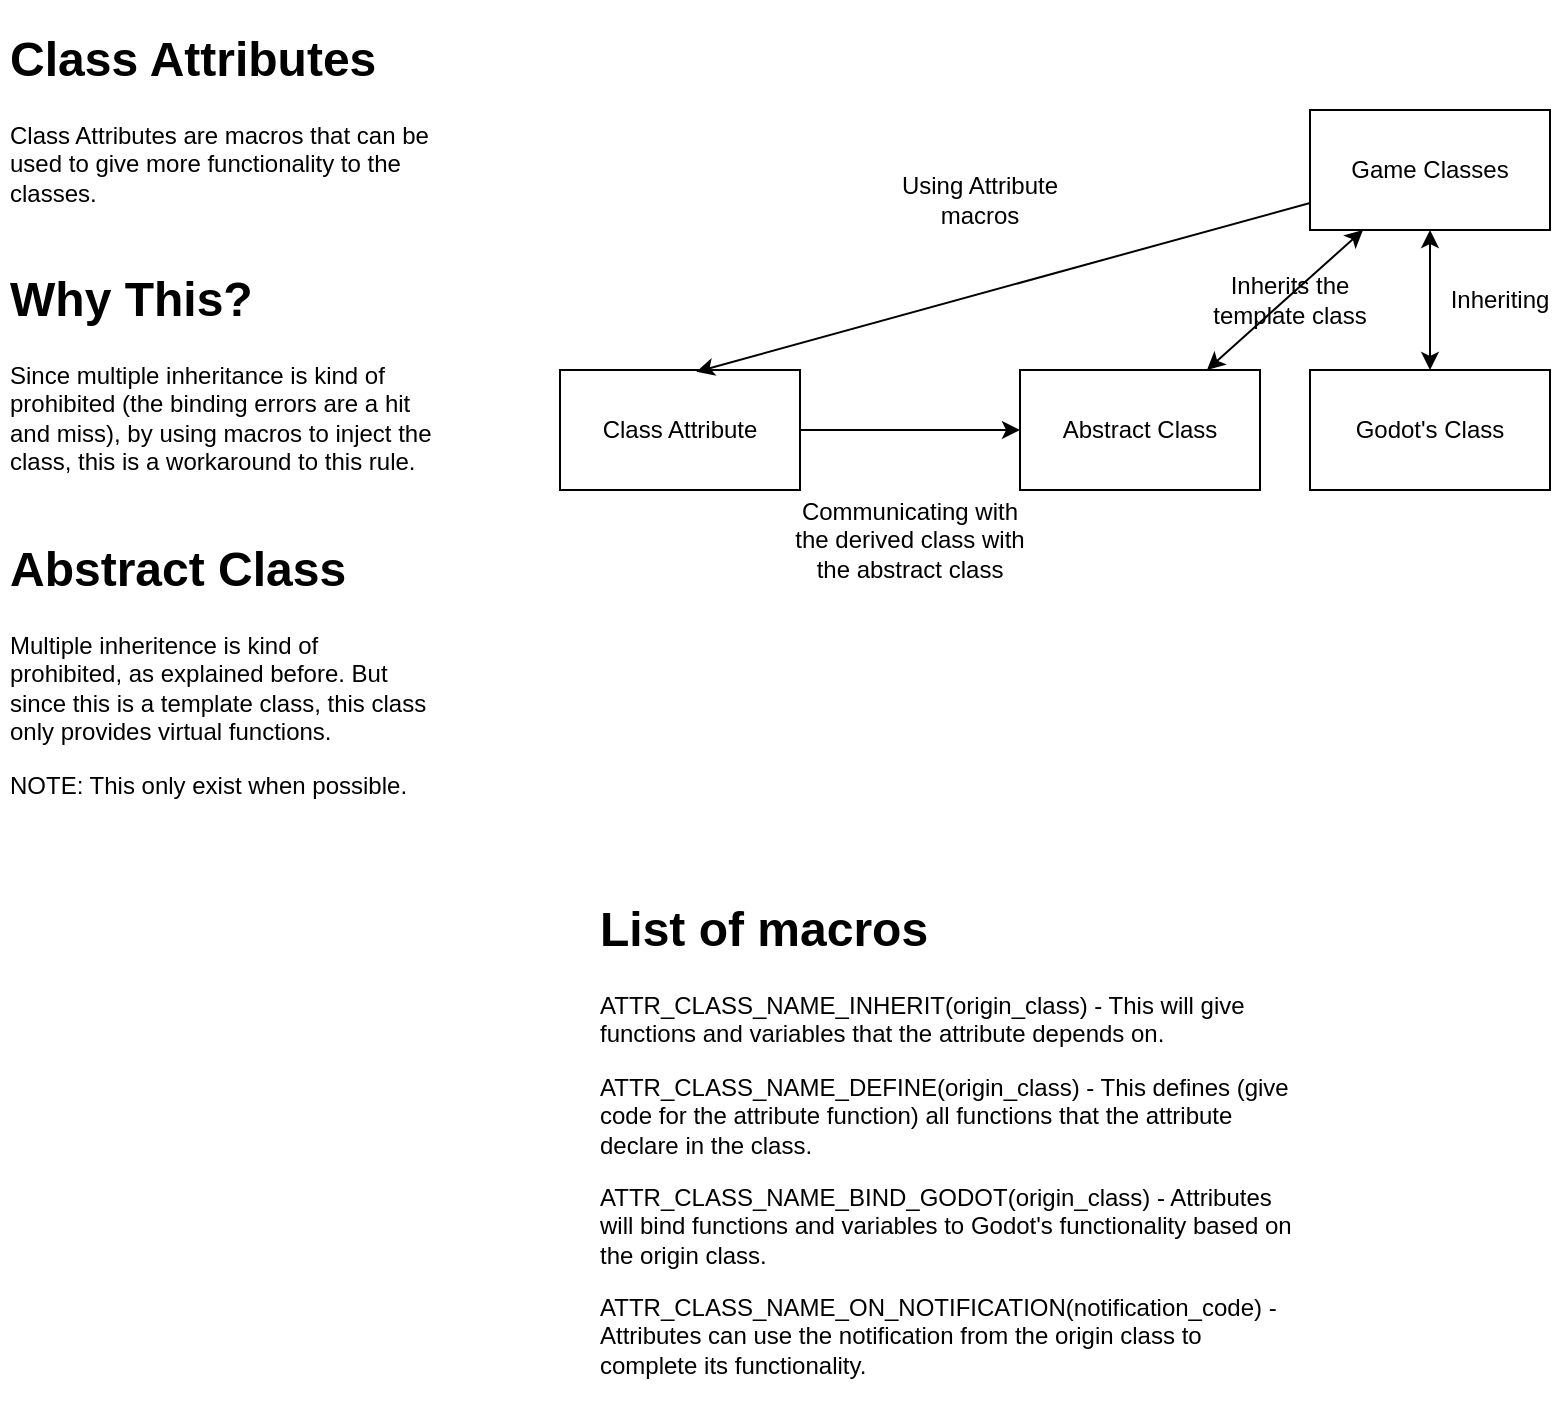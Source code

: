 <mxfile>
    <diagram id="K8LoQaNqDkR1xkjL0vZa" name="Page-1">
        <mxGraphModel dx="780" dy="312" grid="1" gridSize="10" guides="1" tooltips="1" connect="1" arrows="1" fold="1" page="1" pageScale="1" pageWidth="850" pageHeight="1100" math="0" shadow="0">
            <root>
                <mxCell id="0"/>
                <mxCell id="1" parent="0"/>
                <mxCell id="2" value="Class Attribute" style="rounded=0;whiteSpace=wrap;html=1;" parent="1" vertex="1">
                    <mxGeometry x="410" y="490" width="120" height="60" as="geometry"/>
                </mxCell>
                <mxCell id="3" value="Game Classes" style="rounded=0;whiteSpace=wrap;html=1;" parent="1" vertex="1">
                    <mxGeometry x="785" y="360" width="120" height="60" as="geometry"/>
                </mxCell>
                <mxCell id="4" value="Godot's Class" style="rounded=0;whiteSpace=wrap;html=1;" parent="1" vertex="1">
                    <mxGeometry x="785" y="490" width="120" height="60" as="geometry"/>
                </mxCell>
                <mxCell id="5" value="" style="endArrow=classic;startArrow=classic;html=1;exitX=0.5;exitY=0;exitDx=0;exitDy=0;entryX=0.5;entryY=1;entryDx=0;entryDy=0;" parent="1" source="4" target="3" edge="1">
                    <mxGeometry width="50" height="50" relative="1" as="geometry">
                        <mxPoint x="820" y="490" as="sourcePoint"/>
                        <mxPoint x="870" y="440" as="targetPoint"/>
                    </mxGeometry>
                </mxCell>
                <mxCell id="6" value="" style="endArrow=classic;html=1;entryX=0.568;entryY=0.015;entryDx=0;entryDy=0;entryPerimeter=0;" parent="1" source="3" target="2" edge="1">
                    <mxGeometry width="50" height="50" relative="1" as="geometry">
                        <mxPoint x="820" y="490" as="sourcePoint"/>
                        <mxPoint x="870" y="440" as="targetPoint"/>
                    </mxGeometry>
                </mxCell>
                <mxCell id="7" value="Inheriting" style="text;html=1;strokeColor=none;fillColor=none;align=center;verticalAlign=middle;whiteSpace=wrap;rounded=0;" parent="1" vertex="1">
                    <mxGeometry x="850" y="440" width="60" height="30" as="geometry"/>
                </mxCell>
                <mxCell id="8" value="Using Attribute macros" style="text;html=1;strokeColor=none;fillColor=none;align=center;verticalAlign=middle;whiteSpace=wrap;rounded=0;" parent="1" vertex="1">
                    <mxGeometry x="570" y="390" width="100" height="30" as="geometry"/>
                </mxCell>
                <mxCell id="12" value="&lt;h1&gt;Class Attributes&lt;/h1&gt;&lt;p&gt;Class Attributes are macros that can be used to give more functionality to the classes.&lt;/p&gt;" style="text;html=1;strokeColor=none;fillColor=none;spacing=5;spacingTop=-20;whiteSpace=wrap;overflow=hidden;rounded=0;" parent="1" vertex="1">
                    <mxGeometry x="130" y="315" width="220" height="120" as="geometry"/>
                </mxCell>
                <mxCell id="13" value="&lt;h1&gt;List of macros&lt;/h1&gt;&lt;p&gt;ATTR_CLASS_NAME_INHERIT(origin_class) - This will give functions and variables that the attribute depends on.&lt;/p&gt;&lt;p&gt;ATTR_CLASS_NAME_DEFINE(origin_class) - This defines (give code for the attribute function) all functions that the attribute declare in the class.&lt;/p&gt;&lt;p&gt;ATTR_CLASS_NAME_BIND_GODOT(origin_class) - Attributes will bind functions and variables to Godot's functionality based on the origin class.&lt;/p&gt;&lt;p&gt;ATTR_CLASS_NAME_ON_NOTIFICATION(notification_code) - Attributes can use the notification from the origin class to complete its functionality.&lt;/p&gt;" style="text;html=1;strokeColor=none;fillColor=none;spacing=5;spacingTop=-20;whiteSpace=wrap;overflow=hidden;rounded=0;" parent="1" vertex="1">
                    <mxGeometry x="425" y="750" width="360" height="260" as="geometry"/>
                </mxCell>
                <mxCell id="15" value="&lt;h1&gt;Why This?&lt;/h1&gt;&lt;p&gt;Since multiple inheritance is kind of prohibited (the binding errors are a hit and miss), by using macros to inject the class, this is a workaround to this rule.&lt;/p&gt;" style="text;html=1;strokeColor=none;fillColor=none;spacing=5;spacingTop=-20;whiteSpace=wrap;overflow=hidden;rounded=0;" parent="1" vertex="1">
                    <mxGeometry x="130" y="435" width="220" height="120" as="geometry"/>
                </mxCell>
                <mxCell id="16" value="&lt;h1&gt;Abstract Class&lt;/h1&gt;&lt;p&gt;Multiple inheritence is kind of prohibited, as explained before. But since this is a template class, this class only provides virtual functions.&lt;/p&gt;&lt;p&gt;NOTE: This only exist when possible.&lt;/p&gt;" style="text;html=1;strokeColor=none;fillColor=none;spacing=5;spacingTop=-20;whiteSpace=wrap;overflow=hidden;rounded=0;" parent="1" vertex="1">
                    <mxGeometry x="130" y="570" width="220" height="150" as="geometry"/>
                </mxCell>
                <mxCell id="18" value="Abstract Class" style="rounded=0;whiteSpace=wrap;html=1;" parent="1" vertex="1">
                    <mxGeometry x="640" y="490" width="120" height="60" as="geometry"/>
                </mxCell>
                <mxCell id="19" value="" style="endArrow=classic;html=1;startArrow=classic;startFill=1;" parent="1" source="3" target="18" edge="1">
                    <mxGeometry width="50" height="50" relative="1" as="geometry">
                        <mxPoint x="780" y="640" as="sourcePoint"/>
                        <mxPoint x="830" y="590" as="targetPoint"/>
                    </mxGeometry>
                </mxCell>
                <mxCell id="20" value="" style="endArrow=classic;html=1;" parent="1" source="2" target="18" edge="1">
                    <mxGeometry width="50" height="50" relative="1" as="geometry">
                        <mxPoint x="780" y="640" as="sourcePoint"/>
                        <mxPoint x="830" y="590" as="targetPoint"/>
                    </mxGeometry>
                </mxCell>
                <mxCell id="21" value="Communicating with the derived class with the abstract class" style="text;html=1;strokeColor=none;fillColor=none;align=center;verticalAlign=middle;whiteSpace=wrap;rounded=0;" parent="1" vertex="1">
                    <mxGeometry x="520" y="560" width="130" height="30" as="geometry"/>
                </mxCell>
                <mxCell id="22" value="Inherits the template class" style="text;html=1;strokeColor=none;fillColor=none;align=center;verticalAlign=middle;whiteSpace=wrap;rounded=0;" parent="1" vertex="1">
                    <mxGeometry x="730" y="440" width="90" height="30" as="geometry"/>
                </mxCell>
            </root>
        </mxGraphModel>
    </diagram>
</mxfile>